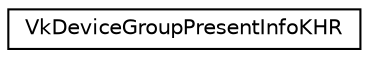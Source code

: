digraph "Graphical Class Hierarchy"
{
 // LATEX_PDF_SIZE
  edge [fontname="Helvetica",fontsize="10",labelfontname="Helvetica",labelfontsize="10"];
  node [fontname="Helvetica",fontsize="10",shape=record];
  rankdir="LR";
  Node0 [label="VkDeviceGroupPresentInfoKHR",height=0.2,width=0.4,color="black", fillcolor="white", style="filled",URL="$structVkDeviceGroupPresentInfoKHR.html",tooltip=" "];
}
